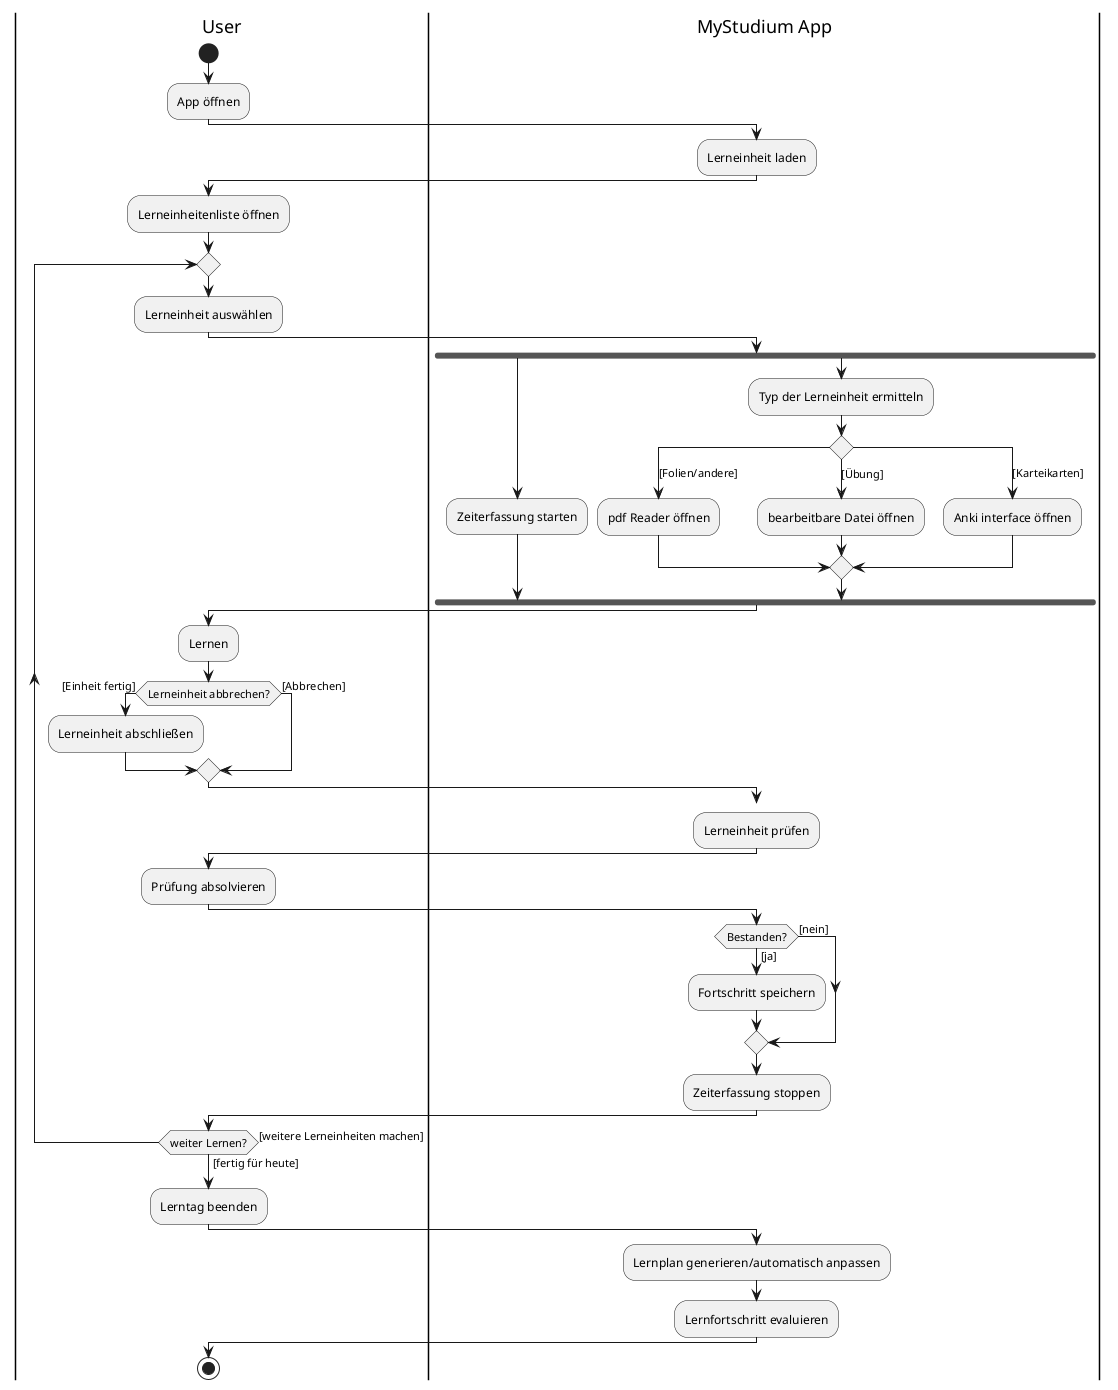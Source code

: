 @startuml Lerneinheit absolvieren

' Only greyscale
skinparam monochrome true
' Disable shadows
skinparam shadowing false

|User|
start
:App öffnen;
|MyStudium App|
:Lerneinheit laden;
|User|
:Lerneinheitenliste öffnen;
repeat
:Lerneinheit auswählen;
|MyStudium App|
fork
:Zeiterfassung starten;
fork again
:Typ der Lerneinheit ermitteln;
switch ()
case ([Folien/andere])
    :pdf Reader öffnen;
case ([Übung])
    :bearbeitbare Datei öffnen;
case ([Karteikarten])
    :Anki interface öffnen;
endswitch
end fork
|User|
/'include usecase lernen'/
:Lernen; 
if(Lerneinheit abbrechen?) then([Einheit fertig])
:Lerneinheit abschließen;
else ([Abbrechen])
label abbruch
endif
/'als usecase hinzufügen Wenn durchgefallen kein fortschritt'/
|MyStudium App|
goto abbruch
:Lerneinheit prüfen;
|User|
:Prüfung absolvieren;
|MyStudium App|
if(Bestanden?) then([ja])
:Fortschritt speichern;
else([nein])
endif


:Zeiterfassung stoppen;

|User|
repeat while (weiter Lernen?) is ([weitere Lerneinheiten machen]) not ([fertig für heute])
|User|
:Lerntag beenden;
|MyStudium App|
:Lernplan generieren/automatisch anpassen;
:Lernfortschritt evaluieren;
|User|
stop



@enduml
